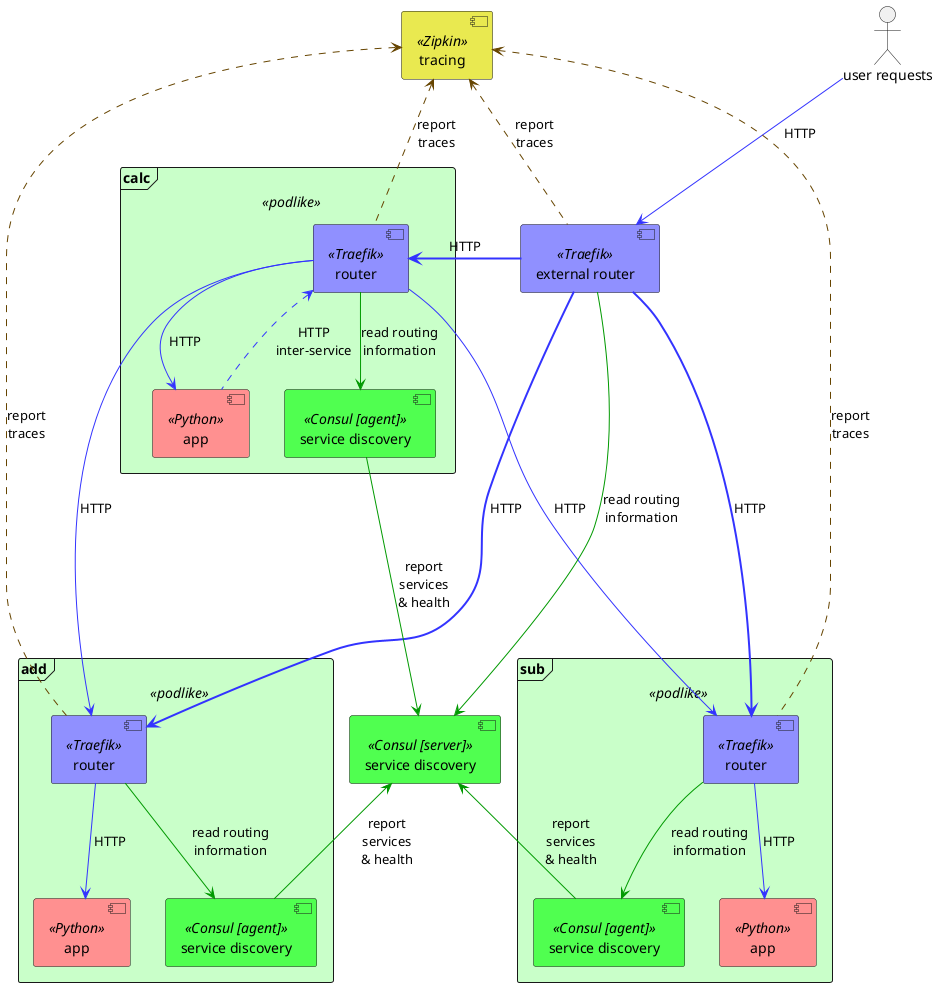 @startuml

frame calc << podlike >> #c9ffc9 {
  [app] << Python >> as calc_app #ff9090
  [router] << Traefik >> as calc_router #9090ff
  [service discovery] << Consul [agent] >> as calc_sd #50ff50
  
  calc_router --> calc_sd #090 : read routing\ninformation
  calc_router --> calc_app #33f : HTTP
  calc_router <.. calc_app #33f : HTTP\ninter-service
}

frame add << podlike >> #c9ffc9 {
  [app] << Python >> as add_app #ff9090
  [router] << Traefik >> as add_router #9090ff
  [service discovery] << Consul [agent] >> as add_sd #50ff50
  
  add_router --> add_sd #090 : read routing\ninformation
  add_router --> add_app #33f : HTTP
}

frame sub << podlike >> #c9ffc9 {
  [app] << Python >> as sub_app #ff9090
  [router] << Traefik >> as sub_router #9090ff
  [service discovery] << Consul [agent] >> as sub_sd #50ff50
  
  sub_router --> sub_sd #090 : read routing\ninformation
  sub_router --> sub_app #33f : HTTP
}

[external router] << Traefik >> as router #9090ff
[service discovery] << Consul [server] >> as sd #50ff50
[tracing] << Zipkin >> as tracing #e9e950

actor "user requests" as usr

' communication flows:

usr --> router #33f : HTTP

router =l==> calc_router #33f : HTTP
router ====> add_router #33f : HTTP
router =r==> sub_router #33f : HTTP

calc_router --> add_router #33f : HTTP
calc_router --> sub_router #33f : HTTP

router .u.> tracing #640 : report\ntraces
calc_router .u.> tracing #640 : report\ntraces
add_router .u.> tracing #640 : report\ntraces
sub_router .u.> tracing #640 : report\ntraces

sd <-u--- router #090 : read routing\ninformation
sd <-u- calc_sd #090 : report\nservices\n& health
sd <-- add_sd #090 : report\nservices\n& health
sd <-- sub_sd #090 : report\nservices\n& health

@enduml